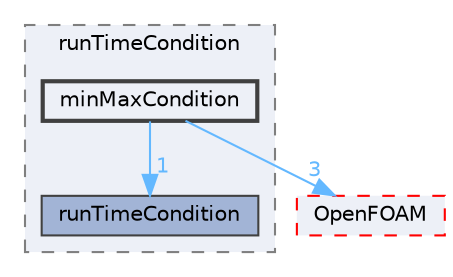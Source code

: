 digraph "src/functionObjects/utilities/runTimeControl/runTimeCondition/minMaxCondition"
{
 // LATEX_PDF_SIZE
  bgcolor="transparent";
  edge [fontname=Helvetica,fontsize=10,labelfontname=Helvetica,labelfontsize=10];
  node [fontname=Helvetica,fontsize=10,shape=box,height=0.2,width=0.4];
  compound=true
  subgraph clusterdir_580354f5e34525023f59f0d894ed39c6 {
    graph [ bgcolor="#edf0f7", pencolor="grey50", label="runTimeCondition", fontname=Helvetica,fontsize=10 style="filled,dashed", URL="dir_580354f5e34525023f59f0d894ed39c6.html",tooltip=""]
  dir_517c7e5b35d6f3cee03179c34a783033 [label="runTimeCondition", fillcolor="#a2b4d6", color="grey25", style="filled", URL="dir_517c7e5b35d6f3cee03179c34a783033.html",tooltip=""];
  dir_7711388a01baa376f22f1ca47a18c4b0 [label="minMaxCondition", fillcolor="#edf0f7", color="grey25", style="filled,bold", URL="dir_7711388a01baa376f22f1ca47a18c4b0.html",tooltip=""];
  }
  dir_c5473ff19b20e6ec4dfe5c310b3778a8 [label="OpenFOAM", fillcolor="#edf0f7", color="red", style="filled,dashed", URL="dir_c5473ff19b20e6ec4dfe5c310b3778a8.html",tooltip=""];
  dir_7711388a01baa376f22f1ca47a18c4b0->dir_517c7e5b35d6f3cee03179c34a783033 [headlabel="1", labeldistance=1.5 headhref="dir_002401_003382.html" href="dir_002401_003382.html" color="steelblue1" fontcolor="steelblue1"];
  dir_7711388a01baa376f22f1ca47a18c4b0->dir_c5473ff19b20e6ec4dfe5c310b3778a8 [headlabel="3", labeldistance=1.5 headhref="dir_002401_002695.html" href="dir_002401_002695.html" color="steelblue1" fontcolor="steelblue1"];
}
